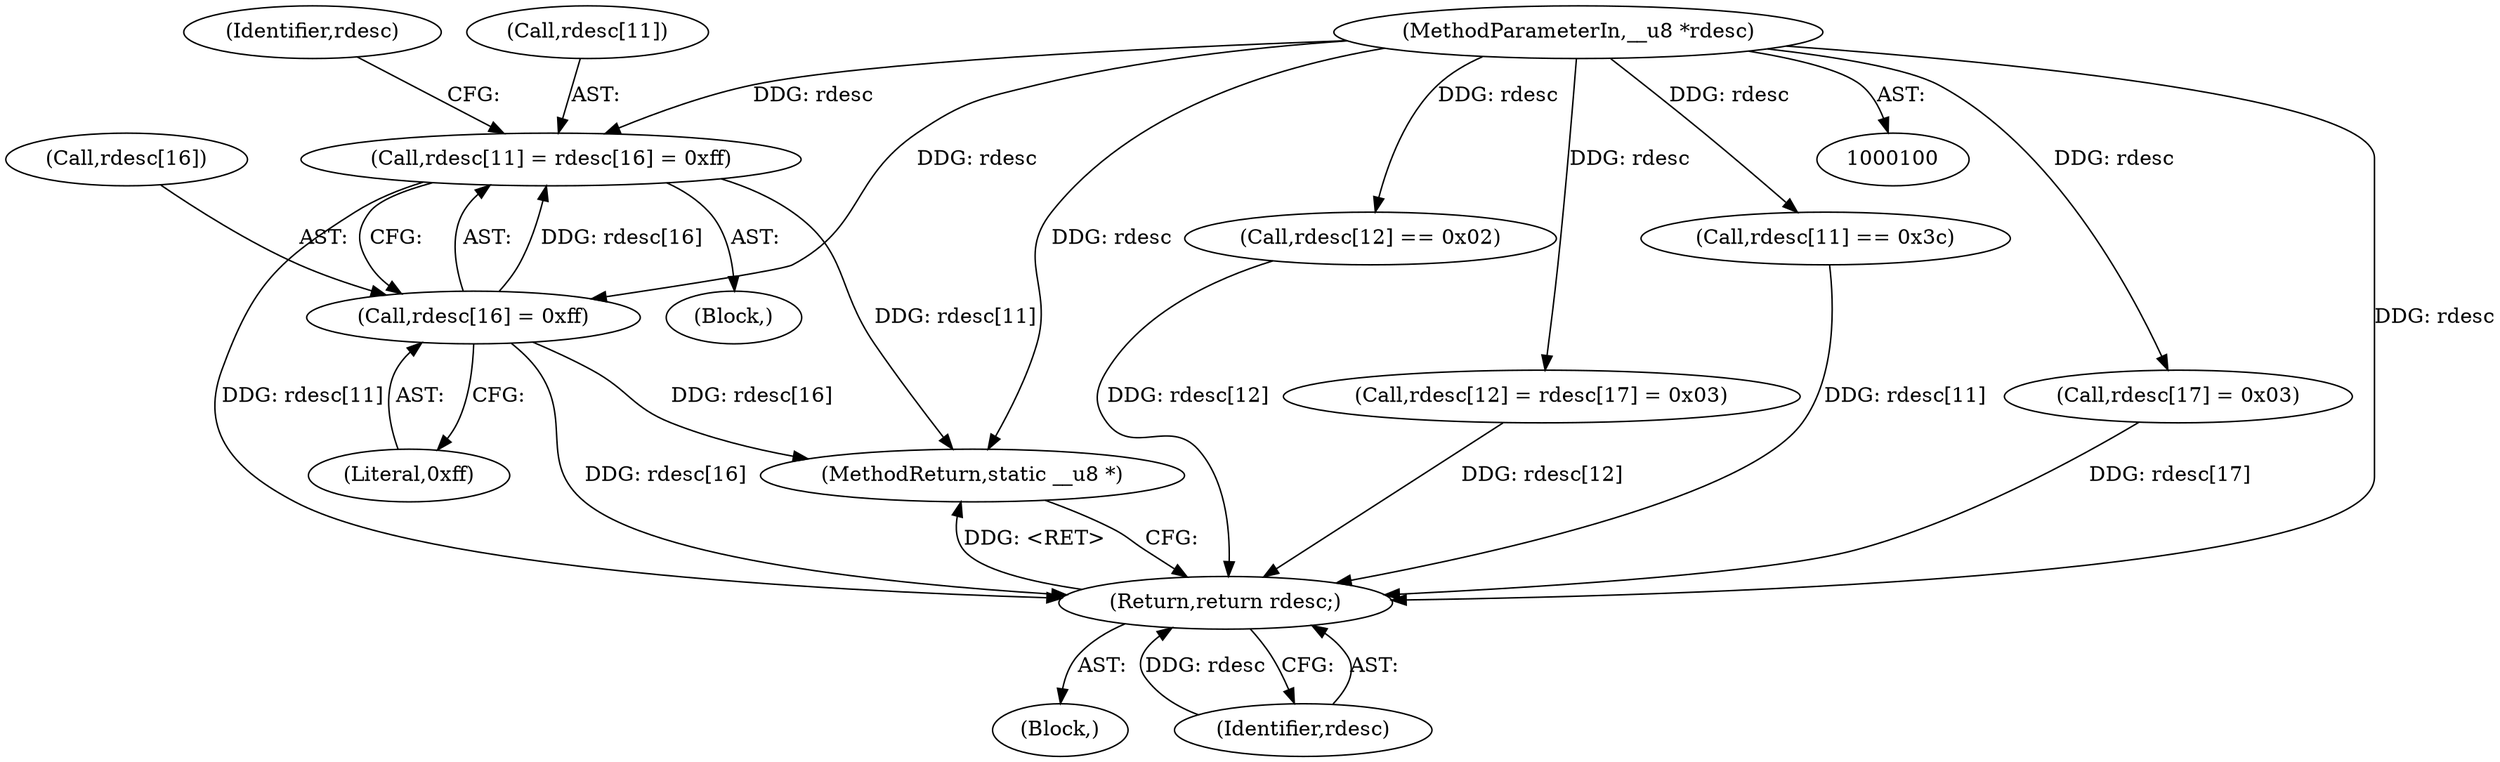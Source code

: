 digraph "0_linux_4ab25786c87eb20857bbb715c3ae34ec8fd6a214@array" {
"1000126" [label="(Call,rdesc[11] = rdesc[16] = 0xff)"];
"1000102" [label="(MethodParameterIn,__u8 *rdesc)"];
"1000130" [label="(Call,rdesc[16] = 0xff)"];
"1000144" [label="(Return,return rdesc;)"];
"1000130" [label="(Call,rdesc[16] = 0xff)"];
"1000102" [label="(MethodParameterIn,__u8 *rdesc)"];
"1000144" [label="(Return,return rdesc;)"];
"1000134" [label="(Literal,0xff)"];
"1000117" [label="(Call,rdesc[12] == 0x02)"];
"1000122" [label="(Block,)"];
"1000135" [label="(Call,rdesc[12] = rdesc[17] = 0x03)"];
"1000137" [label="(Identifier,rdesc)"];
"1000146" [label="(MethodReturn,static __u8 *)"];
"1000112" [label="(Call,rdesc[11] == 0x3c)"];
"1000131" [label="(Call,rdesc[16])"];
"1000139" [label="(Call,rdesc[17] = 0x03)"];
"1000104" [label="(Block,)"];
"1000145" [label="(Identifier,rdesc)"];
"1000127" [label="(Call,rdesc[11])"];
"1000126" [label="(Call,rdesc[11] = rdesc[16] = 0xff)"];
"1000126" -> "1000122"  [label="AST: "];
"1000126" -> "1000130"  [label="CFG: "];
"1000127" -> "1000126"  [label="AST: "];
"1000130" -> "1000126"  [label="AST: "];
"1000137" -> "1000126"  [label="CFG: "];
"1000126" -> "1000146"  [label="DDG: rdesc[11]"];
"1000102" -> "1000126"  [label="DDG: rdesc"];
"1000130" -> "1000126"  [label="DDG: rdesc[16]"];
"1000126" -> "1000144"  [label="DDG: rdesc[11]"];
"1000102" -> "1000100"  [label="AST: "];
"1000102" -> "1000146"  [label="DDG: rdesc"];
"1000102" -> "1000112"  [label="DDG: rdesc"];
"1000102" -> "1000117"  [label="DDG: rdesc"];
"1000102" -> "1000130"  [label="DDG: rdesc"];
"1000102" -> "1000135"  [label="DDG: rdesc"];
"1000102" -> "1000139"  [label="DDG: rdesc"];
"1000102" -> "1000144"  [label="DDG: rdesc"];
"1000130" -> "1000134"  [label="CFG: "];
"1000131" -> "1000130"  [label="AST: "];
"1000134" -> "1000130"  [label="AST: "];
"1000130" -> "1000146"  [label="DDG: rdesc[16]"];
"1000130" -> "1000144"  [label="DDG: rdesc[16]"];
"1000144" -> "1000104"  [label="AST: "];
"1000144" -> "1000145"  [label="CFG: "];
"1000145" -> "1000144"  [label="AST: "];
"1000146" -> "1000144"  [label="CFG: "];
"1000144" -> "1000146"  [label="DDG: <RET>"];
"1000145" -> "1000144"  [label="DDG: rdesc"];
"1000139" -> "1000144"  [label="DDG: rdesc[17]"];
"1000117" -> "1000144"  [label="DDG: rdesc[12]"];
"1000112" -> "1000144"  [label="DDG: rdesc[11]"];
"1000135" -> "1000144"  [label="DDG: rdesc[12]"];
}
